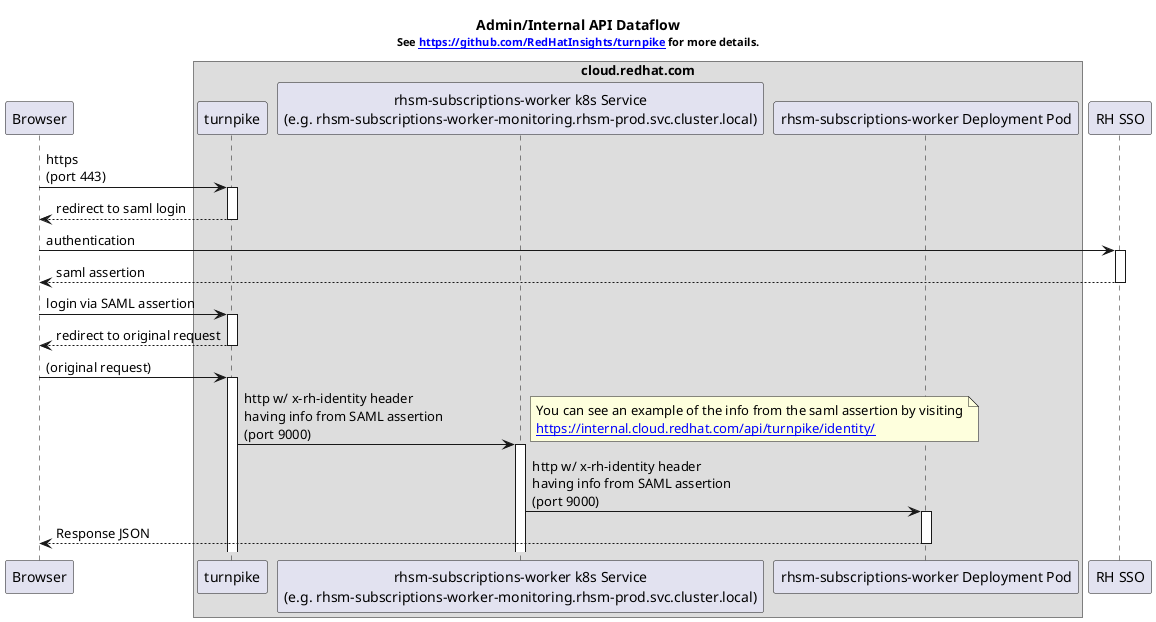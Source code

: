 @startuml

title Admin/Internal API Dataflow\n\
<sub>See [[https://github.com/RedHatInsights/turnpike]] for more details.</sub>

autoactivate on

participant Browser

box cloud.redhat.com
participant turnpike
participant service as "rhsm-subscriptions-worker k8s Service\n\
(e.g. rhsm-subscriptions-worker-monitoring.rhsm-prod.svc.cluster.local)"
participant pod as "rhsm-subscriptions-worker Deployment Pod"
end box

participant sso as "RH SSO"

Browser -> turnpike: https\n\
(port 443)

return redirect to saml login

Browser -> sso: authentication
return saml assertion

Browser -> turnpike: login via SAML assertion
return redirect to original request

Browser -> turnpike: (original request)

turnpike -> service: http w/ x-rh-identity header\n\
having info from SAML assertion\n\
(port 9000)
note right: You can see an example of the info from the saml assertion by visiting\n\
[[https://internal.cloud.redhat.com/api/turnpike/identity/]]

service -> pod: http w/ x-rh-identity header\n\
having info from SAML assertion\n\
(port 9000)

pod --> Browser : Response JSON

@enduml
